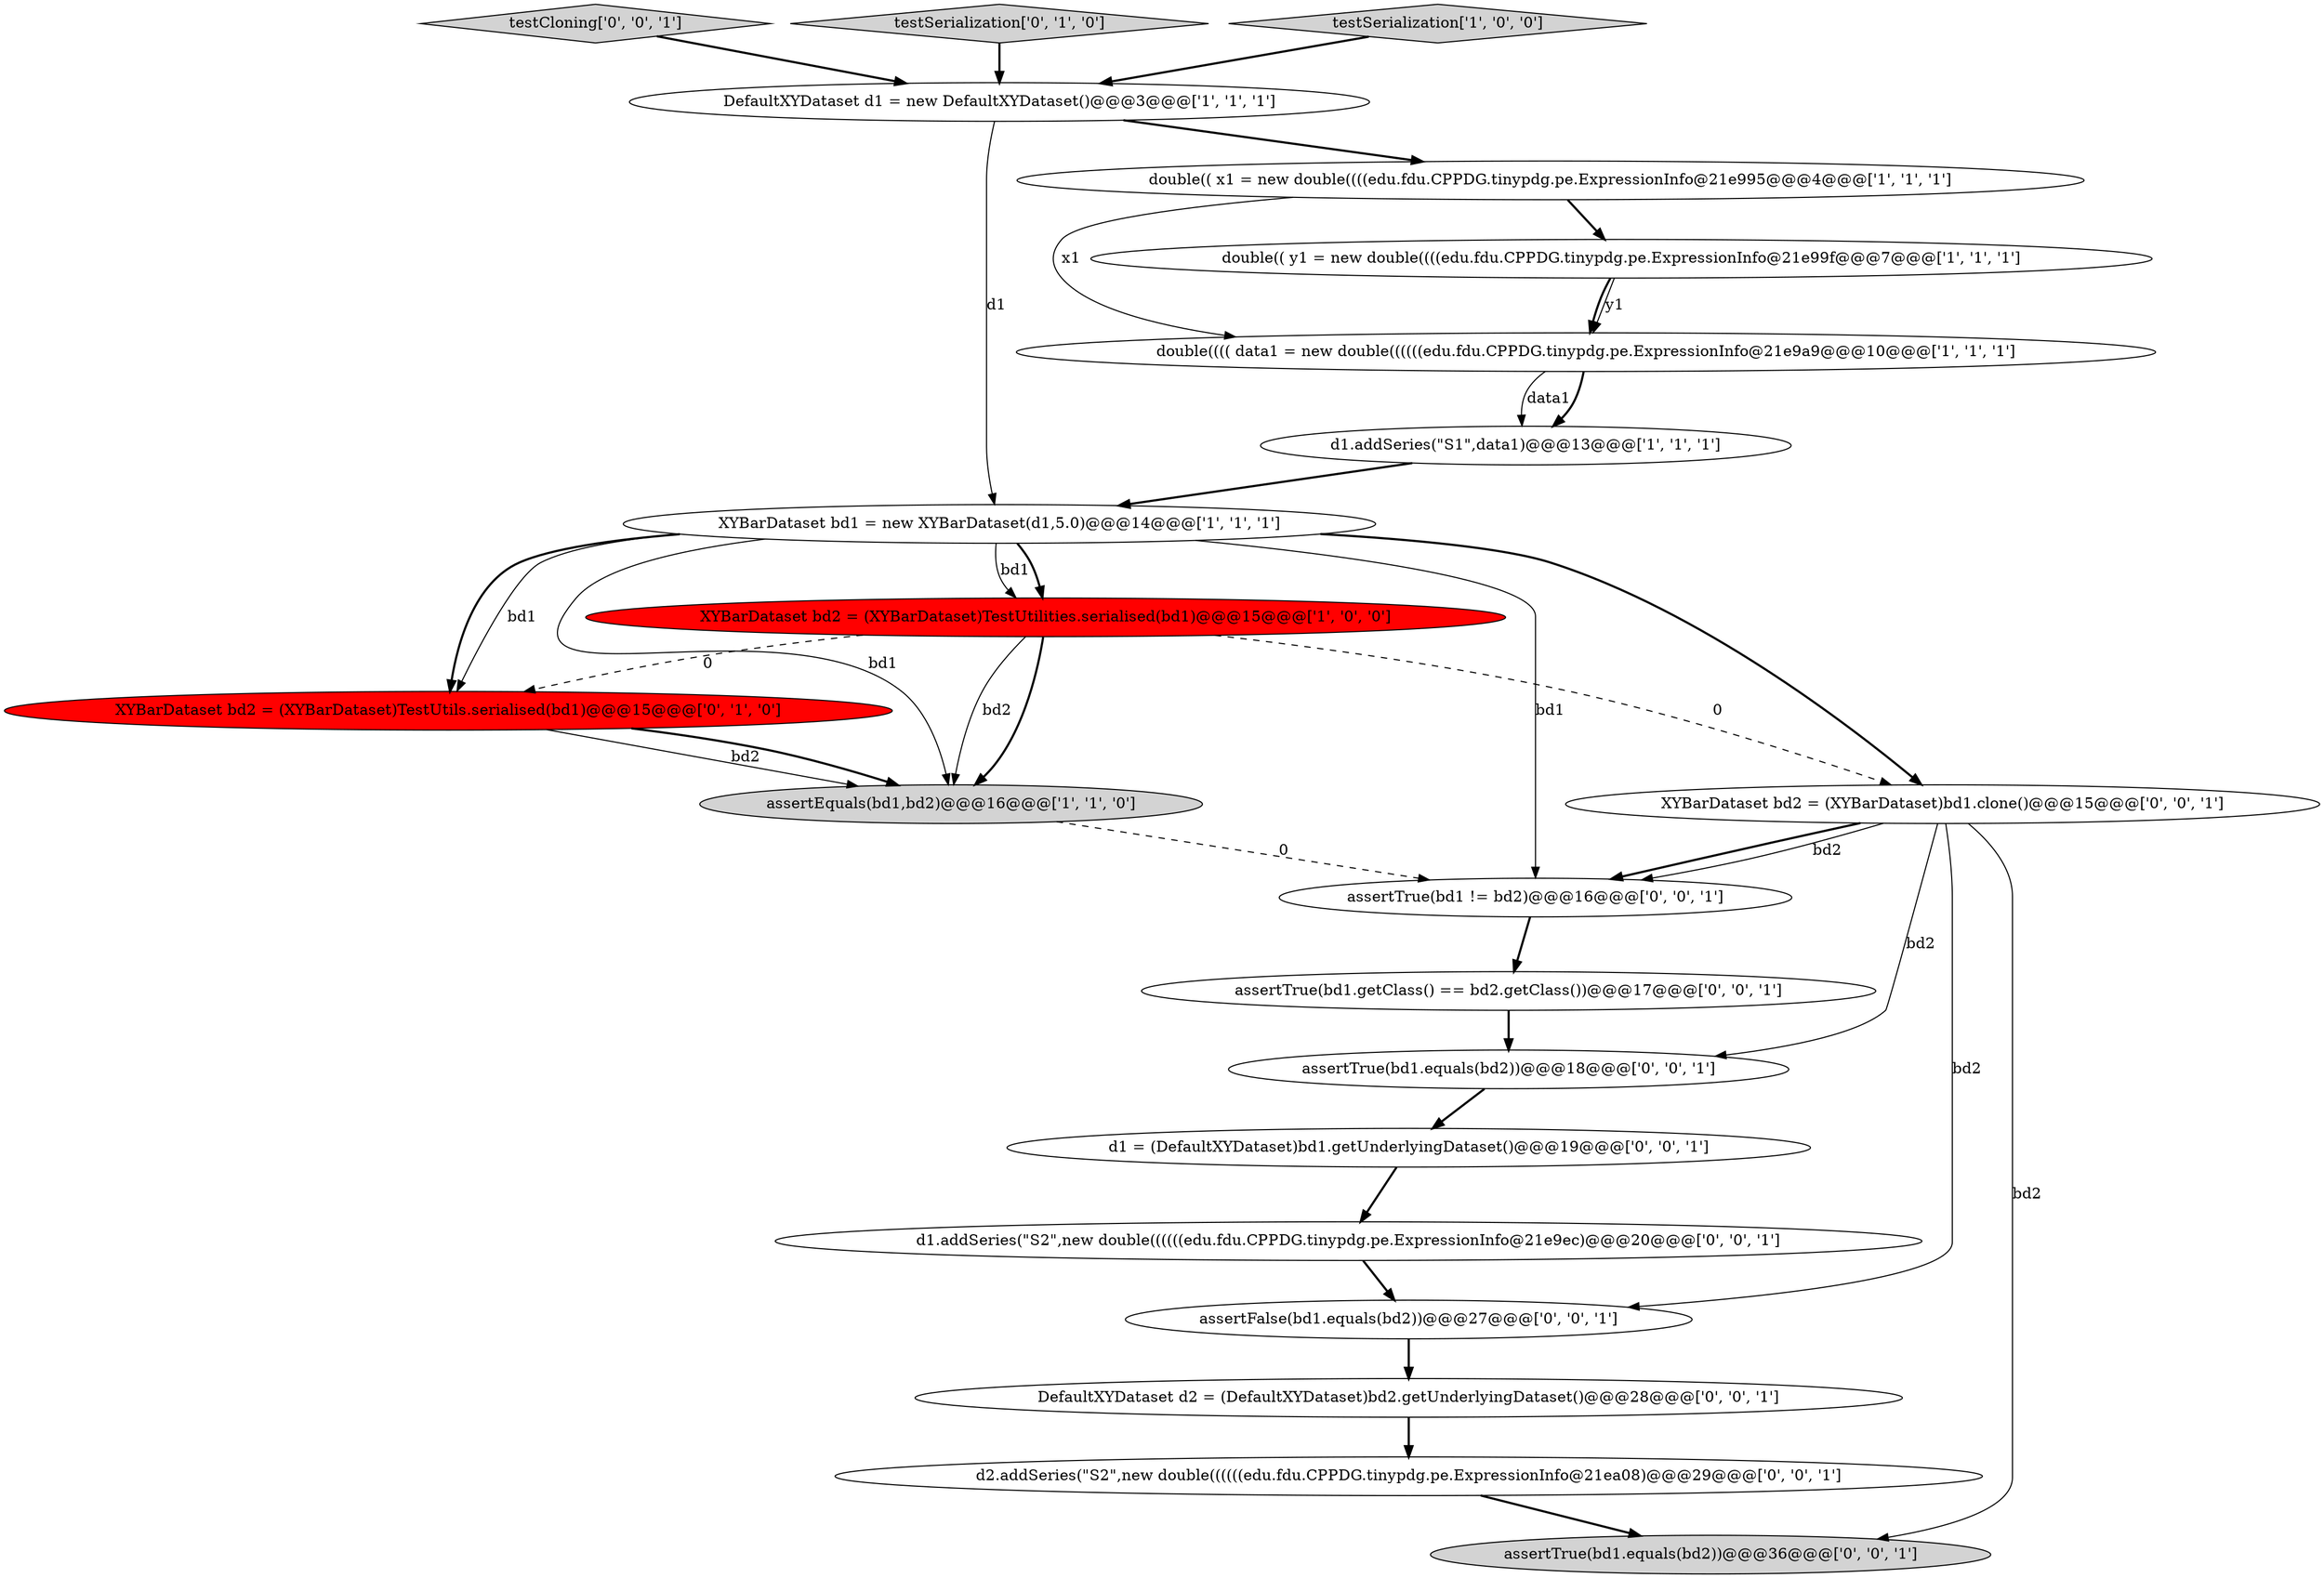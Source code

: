 digraph {
6 [style = filled, label = "DefaultXYDataset d1 = new DefaultXYDataset()@@@3@@@['1', '1', '1']", fillcolor = white, shape = ellipse image = "AAA0AAABBB1BBB"];
21 [style = filled, label = "assertFalse(bd1.equals(bd2))@@@27@@@['0', '0', '1']", fillcolor = white, shape = ellipse image = "AAA0AAABBB3BBB"];
3 [style = filled, label = "double(((( data1 = new double((((((edu.fdu.CPPDG.tinypdg.pe.ExpressionInfo@21e9a9@@@10@@@['1', '1', '1']", fillcolor = white, shape = ellipse image = "AAA0AAABBB1BBB"];
15 [style = filled, label = "assertTrue(bd1.equals(bd2))@@@18@@@['0', '0', '1']", fillcolor = white, shape = ellipse image = "AAA0AAABBB3BBB"];
5 [style = filled, label = "assertEquals(bd1,bd2)@@@16@@@['1', '1', '0']", fillcolor = lightgray, shape = ellipse image = "AAA0AAABBB1BBB"];
16 [style = filled, label = "testCloning['0', '0', '1']", fillcolor = lightgray, shape = diamond image = "AAA0AAABBB3BBB"];
8 [style = filled, label = "double(( x1 = new double((((edu.fdu.CPPDG.tinypdg.pe.ExpressionInfo@21e995@@@4@@@['1', '1', '1']", fillcolor = white, shape = ellipse image = "AAA0AAABBB1BBB"];
19 [style = filled, label = "assertTrue(bd1 != bd2)@@@16@@@['0', '0', '1']", fillcolor = white, shape = ellipse image = "AAA0AAABBB3BBB"];
2 [style = filled, label = "double(( y1 = new double((((edu.fdu.CPPDG.tinypdg.pe.ExpressionInfo@21e99f@@@7@@@['1', '1', '1']", fillcolor = white, shape = ellipse image = "AAA0AAABBB1BBB"];
12 [style = filled, label = "assertTrue(bd1.getClass() == bd2.getClass())@@@17@@@['0', '0', '1']", fillcolor = white, shape = ellipse image = "AAA0AAABBB3BBB"];
0 [style = filled, label = "XYBarDataset bd1 = new XYBarDataset(d1,5.0)@@@14@@@['1', '1', '1']", fillcolor = white, shape = ellipse image = "AAA0AAABBB1BBB"];
9 [style = filled, label = "testSerialization['0', '1', '0']", fillcolor = lightgray, shape = diamond image = "AAA0AAABBB2BBB"];
11 [style = filled, label = "d1.addSeries(\"S2\",new double((((((edu.fdu.CPPDG.tinypdg.pe.ExpressionInfo@21e9ec)@@@20@@@['0', '0', '1']", fillcolor = white, shape = ellipse image = "AAA0AAABBB3BBB"];
7 [style = filled, label = "d1.addSeries(\"S1\",data1)@@@13@@@['1', '1', '1']", fillcolor = white, shape = ellipse image = "AAA0AAABBB1BBB"];
17 [style = filled, label = "d2.addSeries(\"S2\",new double((((((edu.fdu.CPPDG.tinypdg.pe.ExpressionInfo@21ea08)@@@29@@@['0', '0', '1']", fillcolor = white, shape = ellipse image = "AAA0AAABBB3BBB"];
18 [style = filled, label = "assertTrue(bd1.equals(bd2))@@@36@@@['0', '0', '1']", fillcolor = lightgray, shape = ellipse image = "AAA0AAABBB3BBB"];
1 [style = filled, label = "XYBarDataset bd2 = (XYBarDataset)TestUtilities.serialised(bd1)@@@15@@@['1', '0', '0']", fillcolor = red, shape = ellipse image = "AAA1AAABBB1BBB"];
13 [style = filled, label = "d1 = (DefaultXYDataset)bd1.getUnderlyingDataset()@@@19@@@['0', '0', '1']", fillcolor = white, shape = ellipse image = "AAA0AAABBB3BBB"];
20 [style = filled, label = "DefaultXYDataset d2 = (DefaultXYDataset)bd2.getUnderlyingDataset()@@@28@@@['0', '0', '1']", fillcolor = white, shape = ellipse image = "AAA0AAABBB3BBB"];
14 [style = filled, label = "XYBarDataset bd2 = (XYBarDataset)bd1.clone()@@@15@@@['0', '0', '1']", fillcolor = white, shape = ellipse image = "AAA0AAABBB3BBB"];
10 [style = filled, label = "XYBarDataset bd2 = (XYBarDataset)TestUtils.serialised(bd1)@@@15@@@['0', '1', '0']", fillcolor = red, shape = ellipse image = "AAA1AAABBB2BBB"];
4 [style = filled, label = "testSerialization['1', '0', '0']", fillcolor = lightgray, shape = diamond image = "AAA0AAABBB1BBB"];
1->5 [style = bold, label=""];
14->21 [style = solid, label="bd2"];
15->13 [style = bold, label=""];
20->17 [style = bold, label=""];
19->12 [style = bold, label=""];
1->14 [style = dashed, label="0"];
4->6 [style = bold, label=""];
16->6 [style = bold, label=""];
2->3 [style = bold, label=""];
11->21 [style = bold, label=""];
8->3 [style = solid, label="x1"];
1->5 [style = solid, label="bd2"];
12->15 [style = bold, label=""];
10->5 [style = solid, label="bd2"];
14->19 [style = bold, label=""];
7->0 [style = bold, label=""];
0->5 [style = solid, label="bd1"];
0->1 [style = solid, label="bd1"];
1->10 [style = dashed, label="0"];
3->7 [style = solid, label="data1"];
13->11 [style = bold, label=""];
0->10 [style = solid, label="bd1"];
9->6 [style = bold, label=""];
6->0 [style = solid, label="d1"];
0->10 [style = bold, label=""];
0->14 [style = bold, label=""];
14->18 [style = solid, label="bd2"];
21->20 [style = bold, label=""];
10->5 [style = bold, label=""];
8->2 [style = bold, label=""];
3->7 [style = bold, label=""];
0->1 [style = bold, label=""];
6->8 [style = bold, label=""];
14->19 [style = solid, label="bd2"];
0->19 [style = solid, label="bd1"];
5->19 [style = dashed, label="0"];
2->3 [style = solid, label="y1"];
17->18 [style = bold, label=""];
14->15 [style = solid, label="bd2"];
}
